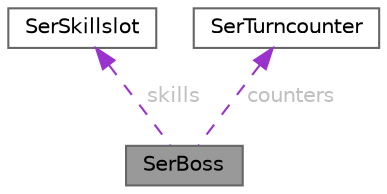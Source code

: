 digraph "SerBoss"
{
 // LATEX_PDF_SIZE
  bgcolor="transparent";
  edge [fontname=Helvetica,fontsize=10,labelfontname=Helvetica,labelfontsize=10];
  node [fontname=Helvetica,fontsize=10,shape=box,height=0.2,width=0.4];
  Node1 [id="Node000001",label="SerBoss",height=0.2,width=0.4,color="gray40", fillcolor="grey60", style="filled", fontcolor="black",tooltip="Serialized Boss."];
  Node2 -> Node1 [id="edge1_Node000001_Node000002",dir="back",color="darkorchid3",style="dashed",tooltip=" ",label=" skills",fontcolor="grey" ];
  Node2 [id="Node000002",label="SerSkillslot",height=0.2,width=0.4,color="gray40", fillcolor="white", style="filled",URL="$structSerSkillslot.html",tooltip="Serialized Skillslot."];
  Node3 -> Node1 [id="edge2_Node000001_Node000003",dir="back",color="darkorchid3",style="dashed",tooltip=" ",label=" counters",fontcolor="grey" ];
  Node3 [id="Node000003",label="SerTurncounter",height=0.2,width=0.4,color="gray40", fillcolor="white", style="filled",URL="$structSerTurncounter.html",tooltip="Serialized Turncounter."];
}
